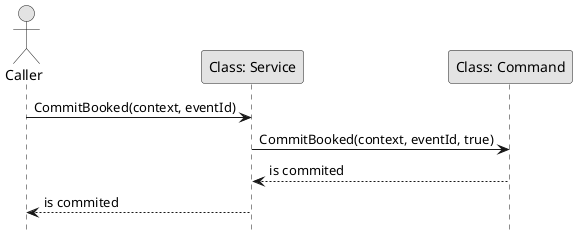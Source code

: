 @startuml CommitBooked

skinparam Monochrome true
skinparam Shadowing false
hide footbox

actor Caller
participant "Class: Service" as ClassService
participant "Class: Command" as ClassCommand

Caller->ClassService: CommitBooked(context, eventId)
ClassService->ClassCommand: CommitBooked(context, eventId, true)
ClassCommand-->ClassService: is commited
ClassService-->Caller: is commited

@enduml